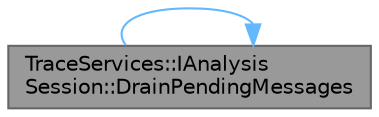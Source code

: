 digraph "TraceServices::IAnalysisSession::DrainPendingMessages"
{
 // INTERACTIVE_SVG=YES
 // LATEX_PDF_SIZE
  bgcolor="transparent";
  edge [fontname=Helvetica,fontsize=10,labelfontname=Helvetica,labelfontsize=10];
  node [fontname=Helvetica,fontsize=10,shape=box,height=0.2,width=0.4];
  rankdir="LR";
  Node1 [id="Node000001",label="TraceServices::IAnalysis\lSession::DrainPendingMessages",height=0.2,width=0.4,color="gray40", fillcolor="grey60", style="filled", fontcolor="black",tooltip="Moves pending messages to the return array."];
  Node1 -> Node1 [id="edge1_Node000001_Node000001",color="steelblue1",style="solid",tooltip=" "];
}

